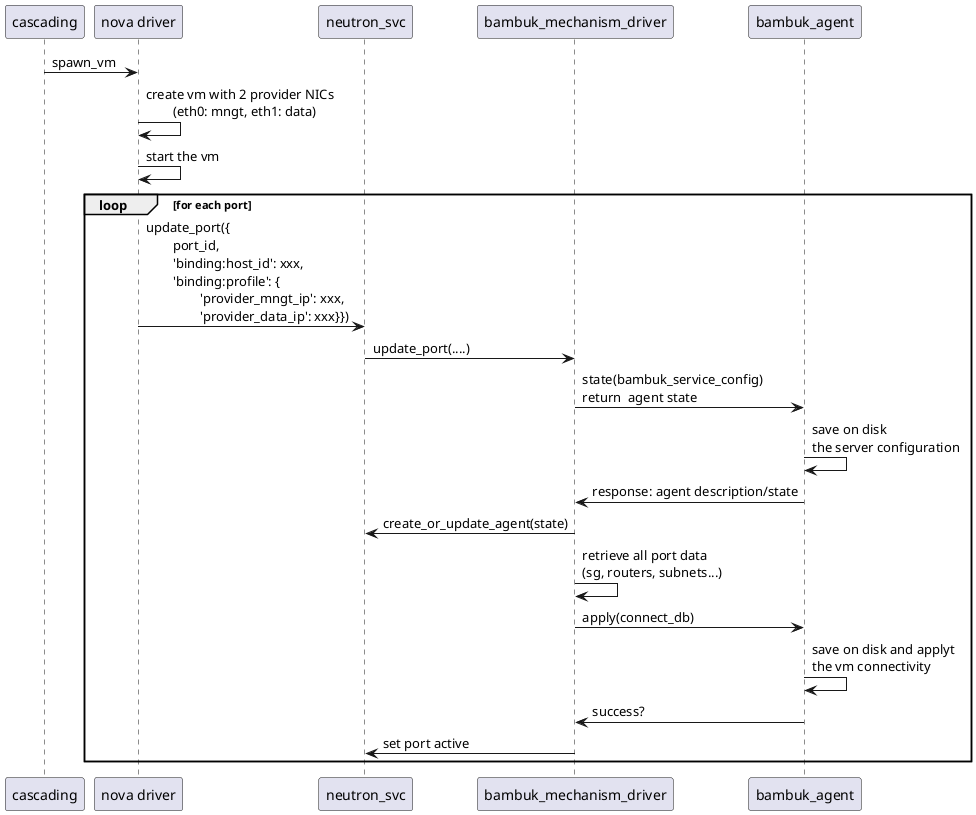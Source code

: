 @startuml
skinparam componentStyle uml2

cascading -> "nova driver": spawn_vm
"nova driver" -> "nova driver": create vm with 2 provider NICs\n\t(eth0: mngt, eth1: data)
"nova driver" -> "nova driver": start the vm
loop for each port
    "nova driver" -> neutron_svc: update_port({\n\tport_id,\n\t'binding:host_id': xxx,\n\t'binding:profile': {\n\t\t'provider_mngt_ip': xxx,\n\t\t'provider_data_ip': xxx}})
    neutron_svc -> bambuk_mechanism_driver: update_port(....)
    bambuk_mechanism_driver -> bambuk_agent: state(bambuk_service_config)\nreturn  agent state
    bambuk_agent -> bambuk_agent: save on disk\nthe server configuration
    bambuk_agent -> bambuk_mechanism_driver: response: agent description/state
    bambuk_mechanism_driver -> neutron_svc: create_or_update_agent(state)
    bambuk_mechanism_driver -> bambuk_mechanism_driver: retrieve all port data\n(sg, routers, subnets...)
    bambuk_mechanism_driver -> bambuk_agent: apply(connect_db)
    bambuk_agent -> bambuk_agent: save on disk and applyt\nthe vm connectivity
    bambuk_agent -> bambuk_mechanism_driver: success?
    bambuk_mechanism_driver -> neutron_svc: set port active
end

@enduml